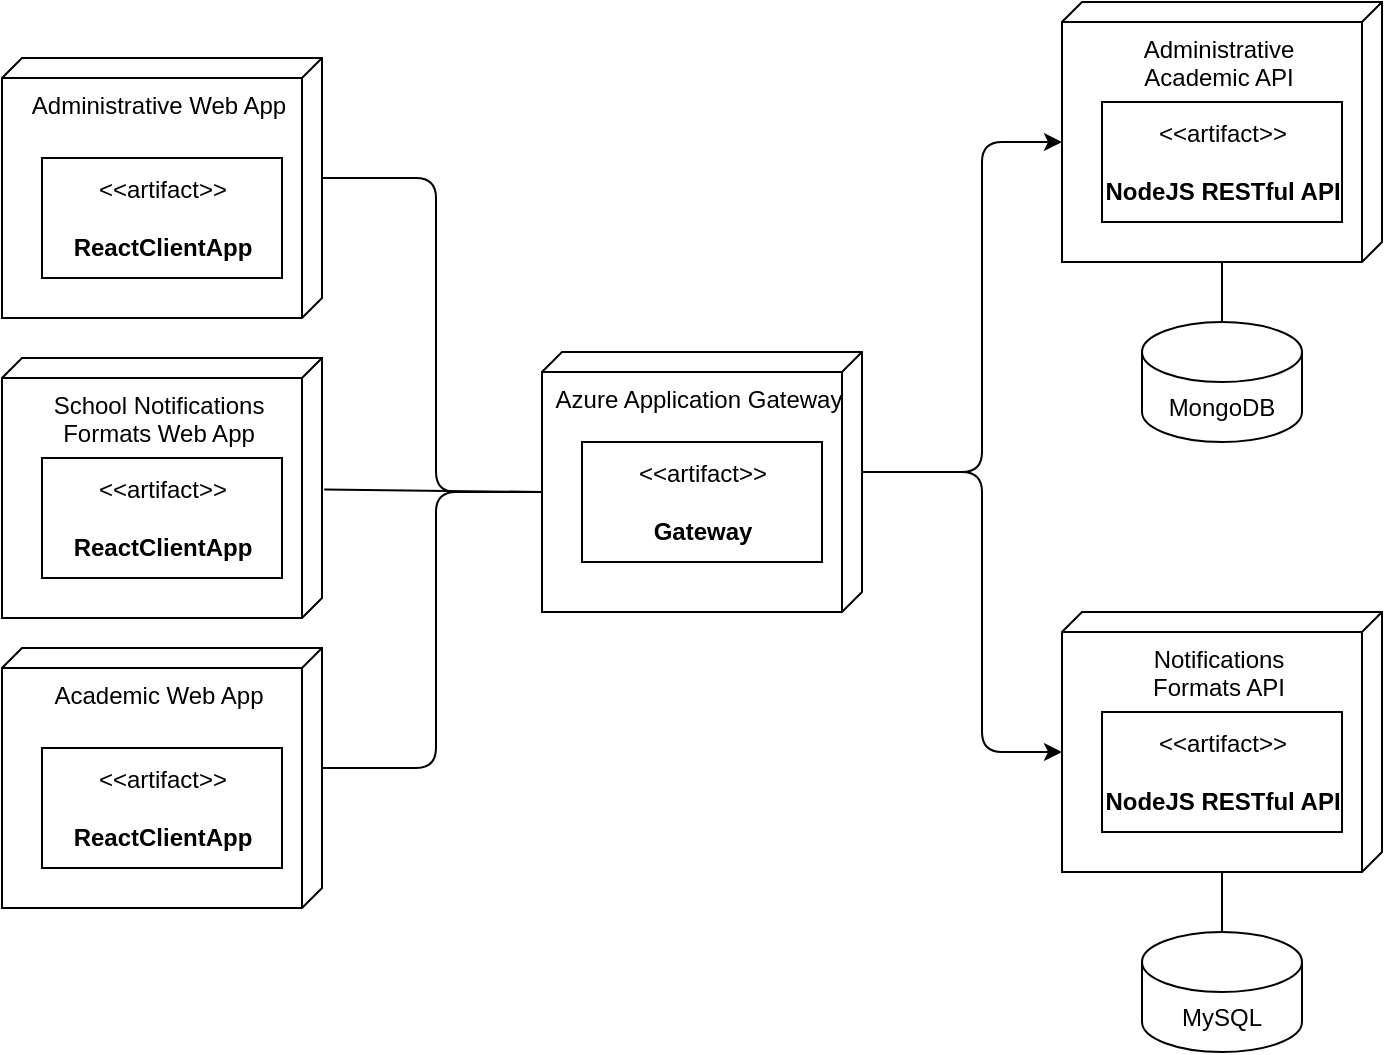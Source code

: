 <mxfile>
    <diagram id="LMq2UV9fvD7WIYkg8hmm" name="Deployment Diagram">
        <mxGraphModel dx="960" dy="578" grid="1" gridSize="10" guides="1" tooltips="1" connect="1" arrows="1" fold="1" page="1" pageScale="1" pageWidth="850" pageHeight="1100" math="0" shadow="0">
            <root>
                <mxCell id="0"/>
                <mxCell id="1" parent="0"/>
                <mxCell id="71" value="" style="group" parent="1" vertex="1" connectable="0">
                    <mxGeometry x="610" y="288" width="160" height="220" as="geometry"/>
                </mxCell>
                <mxCell id="72" value="" style="group" parent="71" vertex="1" connectable="0">
                    <mxGeometry width="160" height="130" as="geometry"/>
                </mxCell>
                <mxCell id="73" value="Administrative &lt;br&gt;Academic API" style="verticalAlign=top;align=center;shape=cube;size=10;direction=south;fontStyle=0;html=1;boundedLbl=1;spacingLeft=5;container=0;" parent="72" vertex="1">
                    <mxGeometry width="160" height="130" as="geometry"/>
                </mxCell>
                <mxCell id="74" value="&amp;lt;&amp;lt;artifact&amp;gt;&amp;gt;&lt;br&gt;&lt;br&gt;&lt;b&gt;NodeJS RESTful API&lt;/b&gt;" style="html=1;align=center;verticalAlign=middle;dashed=0;fontSize=12;" parent="72" vertex="1">
                    <mxGeometry x="20" y="50" width="120" height="60" as="geometry"/>
                </mxCell>
                <mxCell id="75" value="MongoDB" style="shape=cylinder3;whiteSpace=wrap;html=1;boundedLbl=1;backgroundOutline=1;size=15;fontSize=12;" parent="71" vertex="1">
                    <mxGeometry x="40" y="160" width="80" height="60" as="geometry"/>
                </mxCell>
                <mxCell id="76" value="" style="edgeStyle=none;html=1;fontSize=12;endArrow=none;endFill=0;" parent="71" source="73" target="75" edge="1">
                    <mxGeometry relative="1" as="geometry"/>
                </mxCell>
                <mxCell id="88" value="" style="group" parent="1" vertex="1" connectable="0">
                    <mxGeometry x="80" y="611" width="160" height="130" as="geometry"/>
                </mxCell>
                <mxCell id="89" value="Academic Web App" style="verticalAlign=top;align=center;shape=cube;size=10;direction=south;fontStyle=0;html=1;boundedLbl=1;spacingLeft=5;container=0;" parent="88" vertex="1">
                    <mxGeometry width="160" height="130" as="geometry"/>
                </mxCell>
                <mxCell id="90" value="&amp;lt;&amp;lt;artifact&amp;gt;&amp;gt;&lt;br&gt;&lt;br&gt;&lt;b&gt;ReactClientApp&lt;/b&gt;" style="html=1;align=center;verticalAlign=middle;dashed=0;fontSize=12;" parent="88" vertex="1">
                    <mxGeometry x="20" y="50" width="120" height="60" as="geometry"/>
                </mxCell>
                <mxCell id="94" value="" style="group" parent="1" vertex="1" connectable="0">
                    <mxGeometry x="350" y="463" width="160" height="130" as="geometry"/>
                </mxCell>
                <mxCell id="26" value="Azure Application Gateway" style="verticalAlign=top;align=center;shape=cube;size=10;direction=south;fontStyle=0;html=1;boundedLbl=1;spacingLeft=5;container=0;" parent="94" vertex="1">
                    <mxGeometry width="160" height="130" as="geometry"/>
                </mxCell>
                <mxCell id="27" value="&amp;lt;&amp;lt;artifact&amp;gt;&amp;gt;&lt;br&gt;&lt;br&gt;&lt;b&gt;Gateway&lt;/b&gt;" style="html=1;align=center;verticalAlign=middle;dashed=0;fontSize=12;container=0;" parent="94" vertex="1">
                    <mxGeometry x="20" y="45" width="120" height="60" as="geometry"/>
                </mxCell>
                <mxCell id="95" value="" style="group" parent="1" vertex="1" connectable="0">
                    <mxGeometry x="80" y="316" width="160" height="130" as="geometry"/>
                </mxCell>
                <mxCell id="40" value="Administrative Web App" style="verticalAlign=top;align=center;shape=cube;size=10;direction=south;fontStyle=0;html=1;boundedLbl=1;spacingLeft=5;container=0;" parent="95" vertex="1">
                    <mxGeometry width="160" height="130" as="geometry"/>
                </mxCell>
                <mxCell id="41" value="&amp;lt;&amp;lt;artifact&amp;gt;&amp;gt;&lt;br&gt;&lt;br&gt;&lt;b&gt;ReactClientApp&lt;/b&gt;" style="html=1;align=center;verticalAlign=middle;dashed=0;fontSize=12;container=0;" parent="95" vertex="1">
                    <mxGeometry x="20" y="50" width="120" height="60" as="geometry"/>
                </mxCell>
                <mxCell id="122" value="" style="group" parent="1" vertex="1" connectable="0">
                    <mxGeometry x="80" y="466" width="160" height="130" as="geometry"/>
                </mxCell>
                <mxCell id="123" value="School Notifications&lt;br&gt;Formats Web App" style="verticalAlign=top;align=center;shape=cube;size=10;direction=south;fontStyle=0;html=1;boundedLbl=1;spacingLeft=5;container=0;" parent="122" vertex="1">
                    <mxGeometry width="160" height="130" as="geometry"/>
                </mxCell>
                <mxCell id="124" value="&amp;lt;&amp;lt;artifact&amp;gt;&amp;gt;&lt;br&gt;&lt;br&gt;&lt;b&gt;ReactClientApp&lt;/b&gt;" style="html=1;align=center;verticalAlign=middle;dashed=0;fontSize=12;container=0;" parent="122" vertex="1">
                    <mxGeometry x="20" y="50" width="120" height="60" as="geometry"/>
                </mxCell>
                <mxCell id="126" style="edgeStyle=none;html=1;exitX=0.506;exitY=-0.007;exitDx=0;exitDy=0;exitPerimeter=0;entryX=0;entryY=0;entryDx=70;entryDy=160;entryPerimeter=0;endArrow=none;endFill=0;" parent="1" source="123" target="26" edge="1">
                    <mxGeometry relative="1" as="geometry"/>
                </mxCell>
                <mxCell id="127" style="edgeStyle=none;html=1;exitX=0;exitY=0;exitDx=60;exitDy=0;exitPerimeter=0;entryX=0;entryY=0;entryDx=70;entryDy=160;entryPerimeter=0;endArrow=none;endFill=0;" parent="1" source="40" target="26" edge="1">
                    <mxGeometry relative="1" as="geometry">
                        <Array as="points">
                            <mxPoint x="297" y="376"/>
                            <mxPoint x="297" y="533"/>
                        </Array>
                    </mxGeometry>
                </mxCell>
                <mxCell id="128" style="edgeStyle=none;html=1;exitX=0;exitY=0;exitDx=60;exitDy=0;exitPerimeter=0;entryX=0;entryY=0;entryDx=70;entryDy=160;entryPerimeter=0;endArrow=none;endFill=0;" parent="1" source="89" target="26" edge="1">
                    <mxGeometry relative="1" as="geometry">
                        <Array as="points">
                            <mxPoint x="297" y="671"/>
                            <mxPoint x="297" y="533"/>
                        </Array>
                    </mxGeometry>
                </mxCell>
                <mxCell id="132" value="" style="group" parent="1" vertex="1" connectable="0">
                    <mxGeometry x="610" y="593" width="160" height="220" as="geometry"/>
                </mxCell>
                <mxCell id="133" value="" style="group" parent="132" vertex="1" connectable="0">
                    <mxGeometry width="160" height="130" as="geometry"/>
                </mxCell>
                <mxCell id="134" value="Notifications&lt;br&gt;Formats API" style="verticalAlign=top;align=center;shape=cube;size=10;direction=south;fontStyle=0;html=1;boundedLbl=1;spacingLeft=5;container=0;" parent="133" vertex="1">
                    <mxGeometry width="160" height="130" as="geometry"/>
                </mxCell>
                <mxCell id="135" value="&amp;lt;&amp;lt;artifact&amp;gt;&amp;gt;&lt;br&gt;&lt;br&gt;&lt;b&gt;NodeJS RESTful API&lt;/b&gt;" style="html=1;align=center;verticalAlign=middle;dashed=0;fontSize=12;" parent="133" vertex="1">
                    <mxGeometry x="20" y="50" width="120" height="60" as="geometry"/>
                </mxCell>
                <mxCell id="136" value="MySQL" style="shape=cylinder3;whiteSpace=wrap;html=1;boundedLbl=1;backgroundOutline=1;size=15;fontSize=12;" parent="132" vertex="1">
                    <mxGeometry x="40" y="160" width="80" height="60" as="geometry"/>
                </mxCell>
                <mxCell id="137" value="" style="edgeStyle=none;html=1;fontSize=12;endArrow=none;endFill=0;" parent="132" source="134" target="136" edge="1">
                    <mxGeometry relative="1" as="geometry"/>
                </mxCell>
                <mxCell id="138" style="edgeStyle=none;html=1;exitX=0;exitY=0;exitDx=60;exitDy=0;exitPerimeter=0;entryX=0;entryY=0;entryDx=70;entryDy=160;entryPerimeter=0;" parent="1" source="26" target="73" edge="1">
                    <mxGeometry relative="1" as="geometry">
                        <Array as="points">
                            <mxPoint x="570" y="523"/>
                            <mxPoint x="570" y="358"/>
                        </Array>
                    </mxGeometry>
                </mxCell>
                <mxCell id="139" style="edgeStyle=none;html=1;exitX=0;exitY=0;exitDx=60;exitDy=0;exitPerimeter=0;entryX=0;entryY=0;entryDx=70;entryDy=160;entryPerimeter=0;" parent="1" source="26" target="134" edge="1">
                    <mxGeometry relative="1" as="geometry">
                        <Array as="points">
                            <mxPoint x="570" y="523"/>
                            <mxPoint x="570" y="663"/>
                        </Array>
                    </mxGeometry>
                </mxCell>
            </root>
        </mxGraphModel>
    </diagram>
</mxfile>